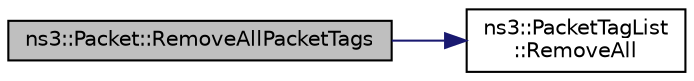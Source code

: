 digraph "ns3::Packet::RemoveAllPacketTags"
{
 // LATEX_PDF_SIZE
  edge [fontname="Helvetica",fontsize="10",labelfontname="Helvetica",labelfontsize="10"];
  node [fontname="Helvetica",fontsize="10",shape=record];
  rankdir="LR";
  Node1 [label="ns3::Packet::RemoveAllPacketTags",height=0.2,width=0.4,color="black", fillcolor="grey75", style="filled", fontcolor="black",tooltip="Remove all packet tags."];
  Node1 -> Node2 [color="midnightblue",fontsize="10",style="solid",fontname="Helvetica"];
  Node2 [label="ns3::PacketTagList\l::RemoveAll",height=0.2,width=0.4,color="black", fillcolor="white", style="filled",URL="$classns3_1_1_packet_tag_list.html#a798eb1d77415704e948194564d0eaa4e",tooltip="Remove all tags from this list (up to the first merge)."];
}
